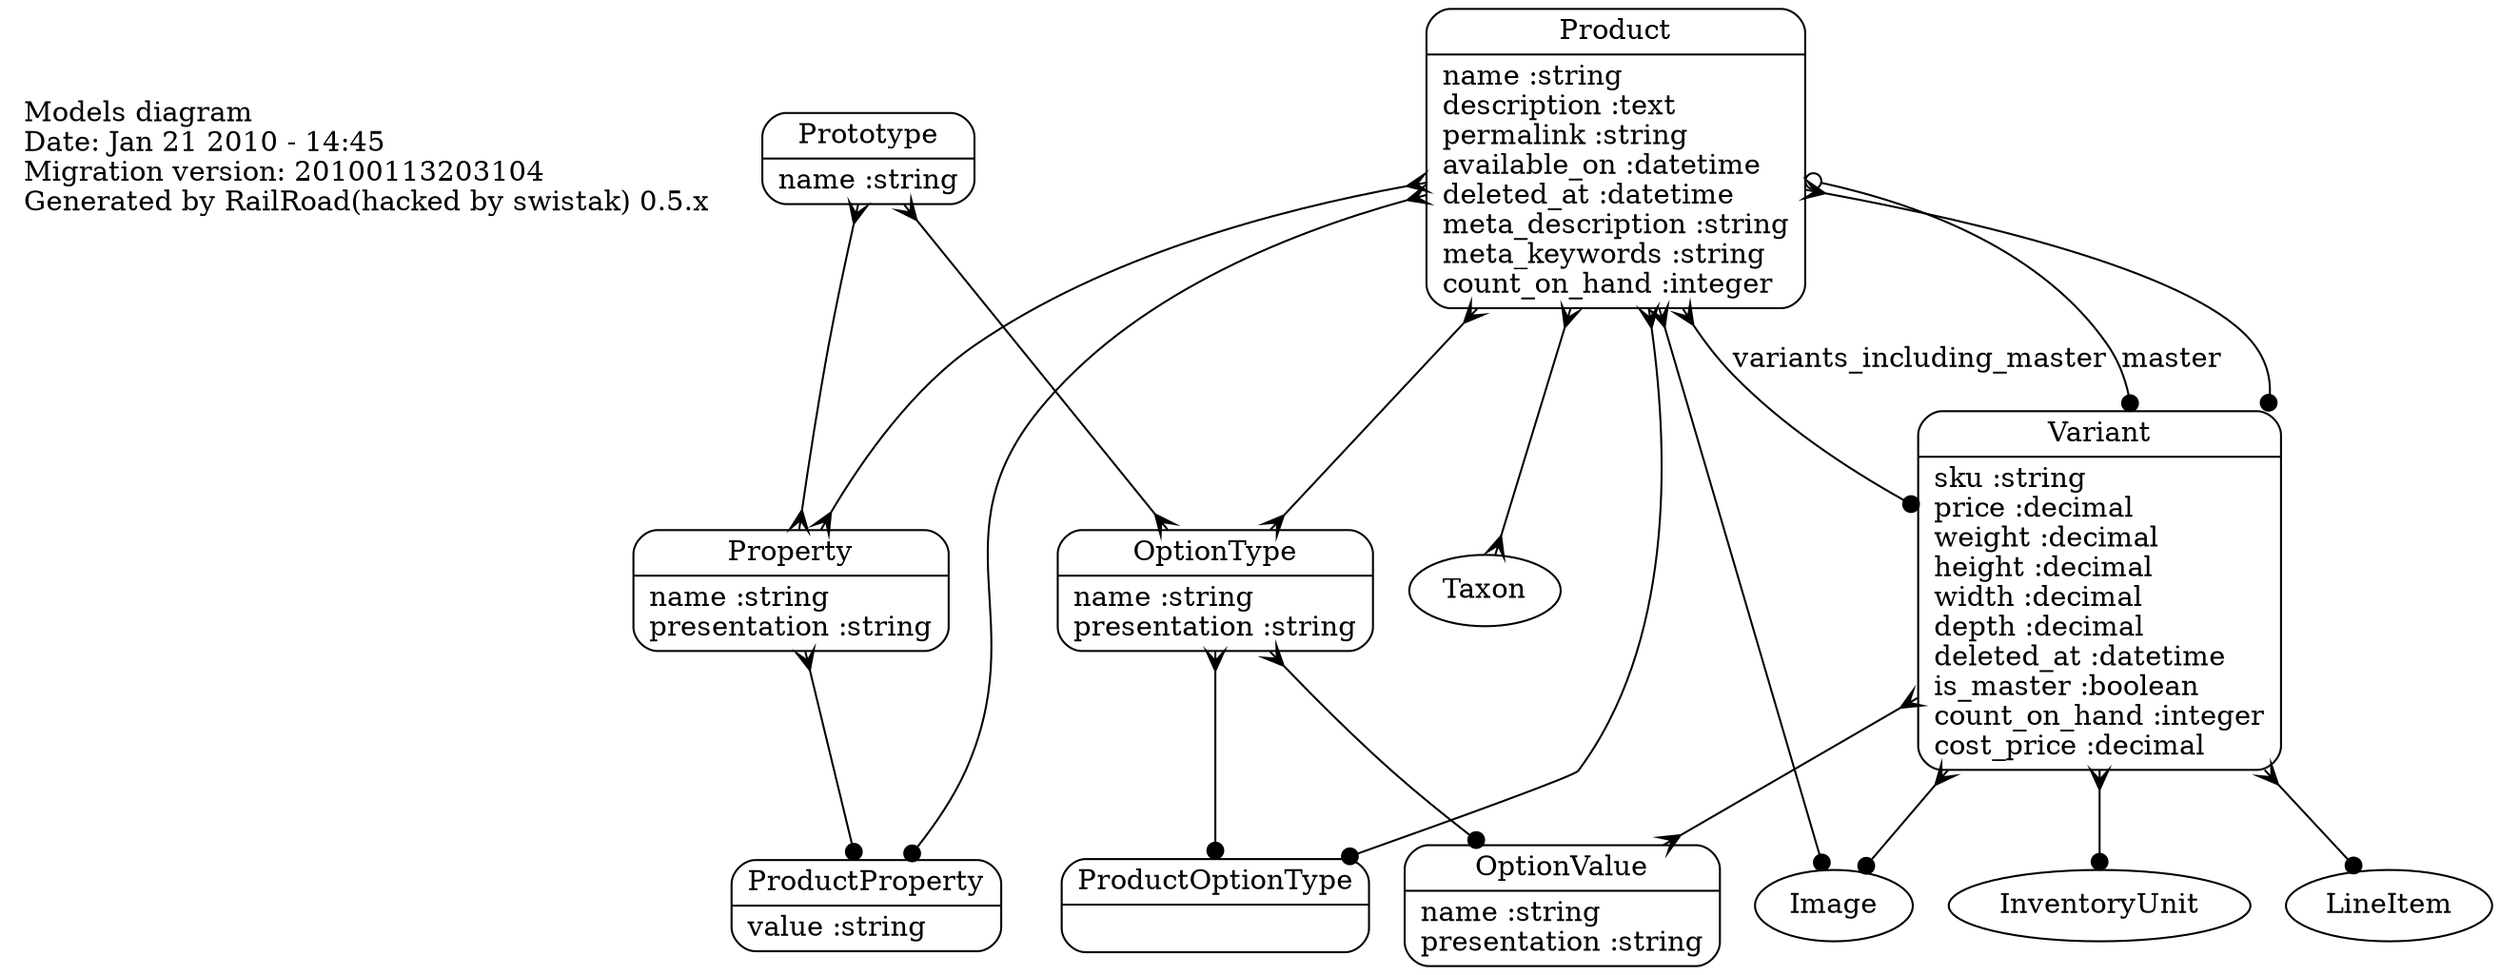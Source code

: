 digraph models_diagram {
	graph[overlap=false, splines=true]
	_diagram_info [shape="plaintext", label="Models diagram\lDate: Jan 21 2010 - 14:45\lMigration version: 20100113203104\lGenerated by RailRoad(hacked by swistak) 0.5.x\l", fontsize=14]
	"Product" [shape=Mrecord, label="{Product|name :string\ldescription :text\lpermalink :string\lavailable_on :datetime\ldeleted_at :datetime\lmeta_description :string\lmeta_keywords :string\lcount_on_hand :integer\l}"]
	"Variant" [shape=Mrecord, label="{Variant|sku :string\lprice :decimal\lweight :decimal\lheight :decimal\lwidth :decimal\ldepth :decimal\ldeleted_at :datetime\lis_master :boolean\lcount_on_hand :integer\lcost_price :decimal\l}"]
	"Prototype" [shape=Mrecord, label="{Prototype|name :string\l}"]
	"ProductProperty" [shape=Mrecord, label="{ProductProperty|value :string\l}"]
	"Property" [shape=Mrecord, label="{Property|name :string\lpresentation :string\l}"]
	"ProductOptionType" [shape=Mrecord, label="{ProductOptionType|\l}"]
	"OptionType" [shape=Mrecord, label="{OptionType|name :string\lpresentation :string\l}"]
	"OptionValue" [shape=Mrecord, label="{OptionValue|name :string\lpresentation :string\l}"]
	"Product" -> "OptionType" [arrowtail=crow, arrowhead=crow, dir=both]
	"Product" -> "Variant" [arrowtail=crow, arrowhead=dot, dir=both]
	"Product" -> "Variant" [label="variants_including_master", arrowtail=crow, arrowhead=dot, dir=both]
	"Product" -> "Variant" [label="master", arrowtail=odot, arrowhead=dot, dir=both]
	"Product" -> "Property" [arrowtail=crow, arrowhead=crow, dir=both]
	"Product" -> "Taxon" [arrowtail=crow, arrowhead=crow, dir=both]
	"Product" -> "Image" [arrowtail=crow, arrowhead=dot, dir=both]
	"Product" -> "ProductProperty" [arrowtail=crow, arrowhead=dot, dir=both]
	"Product" -> "ProductOptionType" [arrowtail=crow, arrowhead=dot, dir=both]
	"Variant" -> "InventoryUnit" [arrowtail=crow, arrowhead=dot, dir=both]
	"Variant" -> "OptionValue" [arrowtail=crow, arrowhead=crow, dir=both]
	"Variant" -> "Image" [arrowtail=crow, arrowhead=dot, dir=both]
	"Variant" -> "LineItem" [arrowtail=crow, arrowhead=dot, dir=both]
	"Prototype" -> "OptionType" [arrowtail=crow, arrowhead=crow, dir=both]
	"Prototype" -> "Property" [arrowtail=crow, arrowhead=crow, dir=both]
	"Property" -> "ProductProperty" [arrowtail=crow, arrowhead=dot, dir=both]
	"OptionType" -> "OptionValue" [arrowtail=crow, arrowhead=dot, dir=both]
	"OptionType" -> "ProductOptionType" [arrowtail=crow, arrowhead=dot, dir=both]
}
